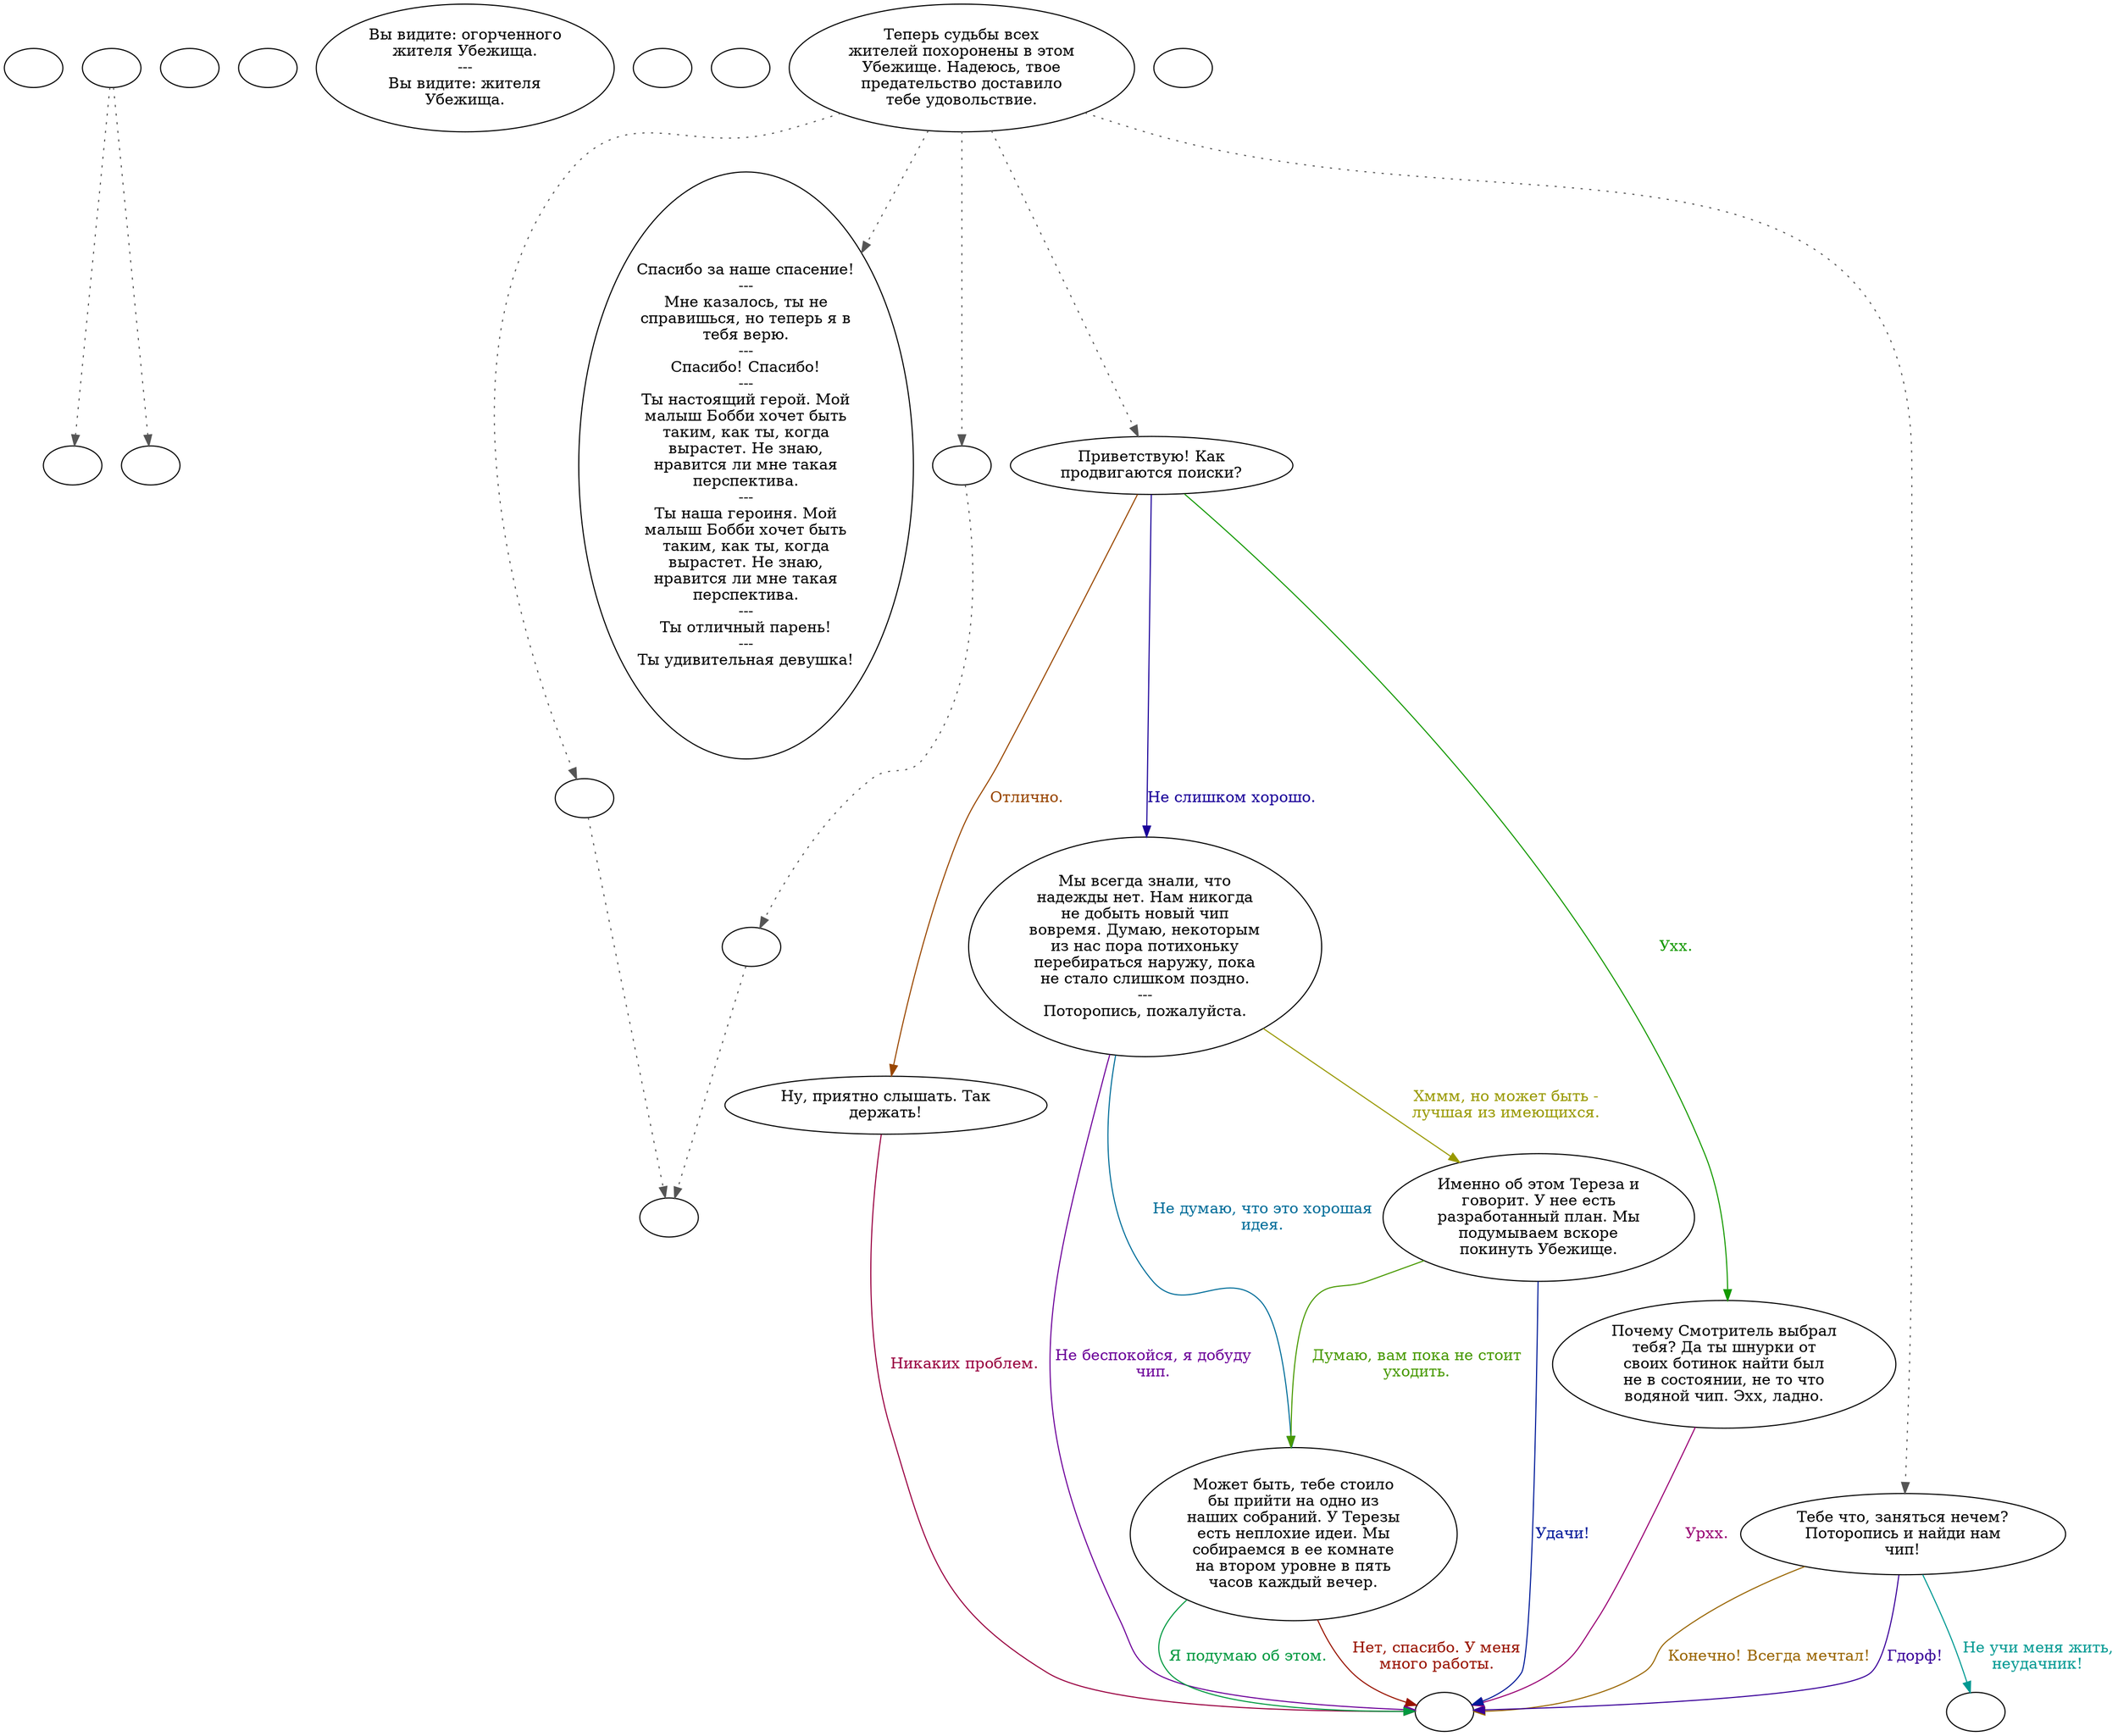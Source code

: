digraph rebel {
  "start" [style=filled       fillcolor="#FFFFFF"       color="#000000"]
  "start" [label=""]
  "critter_p_proc" [style=filled       fillcolor="#FFFFFF"       color="#000000"]
  "critter_p_proc" -> "rebel_meeting" [style=dotted color="#555555"]
  "critter_p_proc" -> "sleeping" [style=dotted color="#555555"]
  "critter_p_proc" [label=""]
  "damage_p_proc" [style=filled       fillcolor="#FFFFFF"       color="#000000"]
  "damage_p_proc" [label=""]
  "destroy_p_proc" [style=filled       fillcolor="#FFFFFF"       color="#000000"]
  "destroy_p_proc" [label=""]
  "look_at_p_proc" [style=filled       fillcolor="#FFFFFF"       color="#000000"]
  "look_at_p_proc" [label="Вы видите: огорченного\nжителя Убежища.\n---\nВы видите: жителя\nУбежища."]
  "map_enter_p_proc" [style=filled       fillcolor="#FFFFFF"       color="#000000"]
  "map_enter_p_proc" [label=""]
  "pickup_p_proc" [style=filled       fillcolor="#FFFFFF"       color="#000000"]
  "pickup_p_proc" [label=""]
  "talk_p_proc" [style=filled       fillcolor="#FFFFFF"       color="#000000"]
  "talk_p_proc" -> "get_reaction" [style=dotted color="#555555"]
  "talk_p_proc" -> "Rebel01" [style=dotted color="#555555"]
  "talk_p_proc" -> "Rebel02" [style=dotted color="#555555"]
  "talk_p_proc" -> "Rebel03" [style=dotted color="#555555"]
  "talk_p_proc" -> "Rebel09" [style=dotted color="#555555"]
  "talk_p_proc" [label="Теперь судьбы всех\nжителей похоронены в этом\nУбежище. Надеюсь, твое\nпредательство доставило\nтебе удовольствие."]
  "timed_event_p_proc" [style=filled       fillcolor="#FFFFFF"       color="#000000"]
  "timed_event_p_proc" [label=""]
  "Rebel01" [style=filled       fillcolor="#FFFFFF"       color="#000000"]
  "Rebel01" [label="Спасибо за наше спасение!\n---\nМне казалось, ты не\nсправишься, но теперь я в\nтебя верю.\n---\nСпасибо! Спасибо!\n---\nТы настоящий герой. Мой\nмалыш Бобби хочет быть\nтаким, как ты, когда\nвырастет. Не знаю,\nнравится ли мне такая\nперспектива.\n---\nТы наша героиня. Мой\nмалыш Бобби хочет быть\nтаким, как ты, когда\nвырастет. Не знаю,\nнравится ли мне такая\nперспектива.\n---\nТы отличный парень!\n---\nТы удивительная девушка!"]
  "Rebel02" [style=filled       fillcolor="#FFFFFF"       color="#000000"]
  "Rebel02" -> "DownReact" [style=dotted color="#555555"]
  "Rebel02" [label=""]
  "Rebel03" [style=filled       fillcolor="#FFFFFF"       color="#000000"]
  "Rebel03" [label="Приветствую! Как\nпродвигаются поиски?"]
  "Rebel03" -> "Rebel04" [label="Отлично." color="#994600" fontcolor="#994600"]
  "Rebel03" -> "Rebel05" [label="Не слишком хорошо." color="#190099" fontcolor="#190099"]
  "Rebel03" -> "Rebel08" [label="Ухх." color="#139900" fontcolor="#139900"]
  "Rebel04" [style=filled       fillcolor="#FFFFFF"       color="#000000"]
  "Rebel04" [label="Ну, приятно слышать. Так\nдержать!"]
  "Rebel04" -> "RebelEnd" [label="Никаких проблем." color="#990040" fontcolor="#990040"]
  "Rebel05" [style=filled       fillcolor="#FFFFFF"       color="#000000"]
  "Rebel05" [label="Мы всегда знали, что\nнадежды нет. Нам никогда\nне добыть новый чип\nвовремя. Думаю, некоторым\nиз нас пора потихоньку\nперебираться наружу, пока\nне стало слишком поздно.\n---\nПоторопись, пожалуйста."]
  "Rebel05" -> "Rebel06" [label="Не думаю, что это хорошая\nидея." color="#006D99" fontcolor="#006D99"]
  "Rebel05" -> "Rebel07" [label="Хммм, но может быть -\nлучшая из имеющихся." color="#999900" fontcolor="#999900"]
  "Rebel05" -> "RebelEnd" [label="Не беспокойся, я добуду\nчип." color="#6C0099" fontcolor="#6C0099"]
  "Rebel06" [style=filled       fillcolor="#FFFFFF"       color="#000000"]
  "Rebel06" [label="Может быть, тебе стоило\nбы прийти на одно из\nнаших собраний. У Терезы\nесть неплохие идеи. Мы\nсобираемся в ее комнате\nна втором уровне в пять\nчасов каждый вечер."]
  "Rebel06" -> "RebelEnd" [label="Я подумаю об этом." color="#00993F" fontcolor="#00993F"]
  "Rebel06" -> "RebelEnd" [label="Нет, спасибо. У меня\nмного работы." color="#991300" fontcolor="#991300"]
  "Rebel07" [style=filled       fillcolor="#FFFFFF"       color="#000000"]
  "Rebel07" [label="Именно об этом Тереза и\nговорит. У нее есть\nразработанный план. Мы\nподумываем вскоре\nпокинуть Убежище."]
  "Rebel07" -> "RebelEnd" [label="Удачи!" color="#001A99" fontcolor="#001A99"]
  "Rebel07" -> "Rebel06" [label="Думаю, вам пока не стоит\nуходить." color="#479900" fontcolor="#479900"]
  "Rebel08" [style=filled       fillcolor="#FFFFFF"       color="#000000"]
  "Rebel08" [label="Почему Смотритель выбрал\nтебя? Да ты шнурки от\nсвоих ботинок найти был\nне в состоянии, не то что\nводяной чип. Эхх, ладно."]
  "Rebel08" -> "RebelEnd" [label="Урхх." color="#990073" fontcolor="#990073"]
  "Rebel09" [style=filled       fillcolor="#FFFFFF"       color="#000000"]
  "Rebel09" [label="Тебе что, заняться нечем?\nПоторопись и найди нам\nчип!"]
  "Rebel09" -> "RebelCombat" [label="Не учи меня жить,\nнеудачник!" color="#009992" fontcolor="#009992"]
  "Rebel09" -> "RebelEnd" [label="Конечно! Всегда мечтал!" color="#996500" fontcolor="#996500"]
  "Rebel09" -> "RebelEnd" [label="Гдорф!" color="#390099" fontcolor="#390099"]
  "RebelEnd" [style=filled       fillcolor="#FFFFFF"       color="#000000"]
  "RebelEnd" [label=""]
  "RebelCombat" [style=filled       fillcolor="#FFFFFF"       color="#000000"]
  "RebelCombat" [label=""]
  "rebel_meeting" [style=filled       fillcolor="#FFFFFF"       color="#000000"]
  "rebel_meeting" [label=""]
  "sleeping" [style=filled       fillcolor="#FFFFFF"       color="#000000"]
  "sleeping" [label=""]
  "get_reaction" [style=filled       fillcolor="#FFFFFF"       color="#000000"]
  "get_reaction" -> "ReactToLevel" [style=dotted color="#555555"]
  "get_reaction" [label=""]
  "ReactToLevel" [style=filled       fillcolor="#FFFFFF"       color="#000000"]
  "ReactToLevel" [label=""]
  "DownReact" [style=filled       fillcolor="#FFFFFF"       color="#000000"]
  "DownReact" -> "ReactToLevel" [style=dotted color="#555555"]
  "DownReact" [label=""]
}